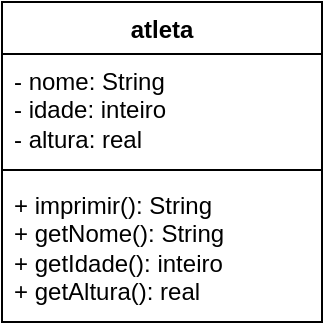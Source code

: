 <mxfile version="24.2.0" type="device">
  <diagram name="Página-1" id="B5cv4SD6Jb71Ni0bBx0s">
    <mxGraphModel dx="530" dy="270" grid="1" gridSize="10" guides="1" tooltips="1" connect="1" arrows="1" fold="1" page="1" pageScale="1" pageWidth="827" pageHeight="1169" math="0" shadow="0">
      <root>
        <mxCell id="0" />
        <mxCell id="1" parent="0" />
        <mxCell id="jXP1ars_tGOnPsge1MBV-5" value="atleta" style="swimlane;fontStyle=1;align=center;verticalAlign=top;childLayout=stackLayout;horizontal=1;startSize=26;horizontalStack=0;resizeParent=1;resizeParentMax=0;resizeLast=0;collapsible=1;marginBottom=0;whiteSpace=wrap;html=1;" vertex="1" parent="1">
          <mxGeometry x="330" y="250" width="160" height="160" as="geometry" />
        </mxCell>
        <mxCell id="jXP1ars_tGOnPsge1MBV-6" value="- nome: String&lt;div&gt;- idade: inteiro&lt;br&gt;&lt;/div&gt;&lt;div&gt;- altura: real&lt;br&gt;&lt;/div&gt;" style="text;strokeColor=none;fillColor=none;align=left;verticalAlign=top;spacingLeft=4;spacingRight=4;overflow=hidden;rotatable=0;points=[[0,0.5],[1,0.5]];portConstraint=eastwest;whiteSpace=wrap;html=1;" vertex="1" parent="jXP1ars_tGOnPsge1MBV-5">
          <mxGeometry y="26" width="160" height="54" as="geometry" />
        </mxCell>
        <mxCell id="jXP1ars_tGOnPsge1MBV-7" value="" style="line;strokeWidth=1;fillColor=none;align=left;verticalAlign=middle;spacingTop=-1;spacingLeft=3;spacingRight=3;rotatable=0;labelPosition=right;points=[];portConstraint=eastwest;strokeColor=inherit;" vertex="1" parent="jXP1ars_tGOnPsge1MBV-5">
          <mxGeometry y="80" width="160" height="8" as="geometry" />
        </mxCell>
        <mxCell id="jXP1ars_tGOnPsge1MBV-8" value="+ imprimir(): String&lt;div&gt;&lt;span style=&quot;background-color: initial;&quot;&gt;+ getNome(): String&lt;/span&gt;&lt;/div&gt;&lt;div&gt;&lt;div&gt;+ getI&lt;span style=&quot;background-color: initial;&quot;&gt;dade(): inteiro&lt;/span&gt;&lt;/div&gt;&lt;div&gt;+ getAltura(): real&lt;/div&gt;&lt;/div&gt;" style="text;strokeColor=none;fillColor=none;align=left;verticalAlign=top;spacingLeft=4;spacingRight=4;overflow=hidden;rotatable=0;points=[[0,0.5],[1,0.5]];portConstraint=eastwest;whiteSpace=wrap;html=1;" vertex="1" parent="jXP1ars_tGOnPsge1MBV-5">
          <mxGeometry y="88" width="160" height="72" as="geometry" />
        </mxCell>
      </root>
    </mxGraphModel>
  </diagram>
</mxfile>
